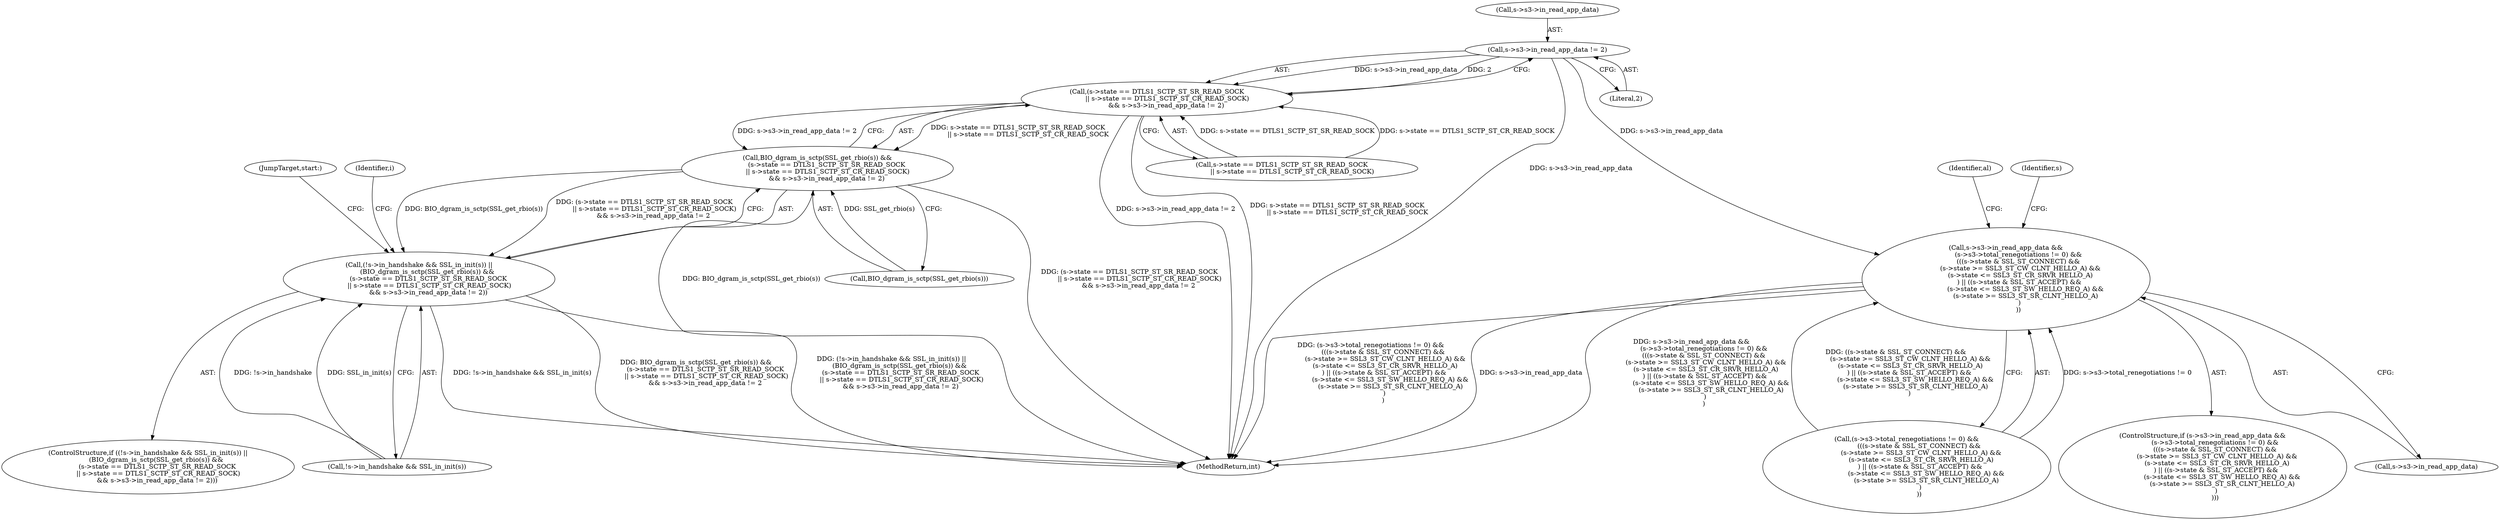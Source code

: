 digraph "0_openssl_e9bbefbf0f24c57645e7ad6a5a71ae649d18ac8e@API" {
"1000252" [label="(Call,s->s3->in_read_app_data != 2)"];
"1000240" [label="(Call,(s->state == DTLS1_SCTP_ST_SR_READ_SOCK\n          || s->state == DTLS1_SCTP_ST_CR_READ_SOCK)\n         && s->s3->in_read_app_data != 2)"];
"1000236" [label="(Call,BIO_dgram_is_sctp(SSL_get_rbio(s)) &&\n         (s->state == DTLS1_SCTP_ST_SR_READ_SOCK\n          || s->state == DTLS1_SCTP_ST_CR_READ_SOCK)\n         && s->s3->in_read_app_data != 2)"];
"1000228" [label="(Call,(!s->in_handshake && SSL_in_init(s)) ||\n        (BIO_dgram_is_sctp(SSL_get_rbio(s)) &&\n         (s->state == DTLS1_SCTP_ST_SR_READ_SOCK\n          || s->state == DTLS1_SCTP_ST_CR_READ_SOCK)\n         && s->s3->in_read_app_data != 2))"];
"1001741" [label="(Call,s->s3->in_read_app_data &&\n            (s->s3->total_renegotiations != 0) &&\n            (((s->state & SSL_ST_CONNECT) &&\n              (s->state >= SSL3_ST_CW_CLNT_HELLO_A) &&\n              (s->state <= SSL3_ST_CR_SRVR_HELLO_A)\n             ) || ((s->state & SSL_ST_ACCEPT) &&\n                   (s->state <= SSL3_ST_SW_HELLO_REQ_A) &&\n                   (s->state >= SSL3_ST_SR_CLNT_HELLO_A)\n             )\n            ))"];
"1000261" [label="(Identifier,i)"];
"1000252" [label="(Call,s->s3->in_read_app_data != 2)"];
"1000281" [label="(JumpTarget,start:)"];
"1001747" [label="(Call,(s->s3->total_renegotiations != 0) &&\n            (((s->state & SSL_ST_CONNECT) &&\n              (s->state >= SSL3_ST_CW_CLNT_HELLO_A) &&\n              (s->state <= SSL3_ST_CR_SRVR_HELLO_A)\n             ) || ((s->state & SSL_ST_ACCEPT) &&\n                   (s->state <= SSL3_ST_SW_HELLO_REQ_A) &&\n                   (s->state >= SSL3_ST_SR_CLNT_HELLO_A)\n             )\n            ))"];
"1000241" [label="(Call,s->state == DTLS1_SCTP_ST_SR_READ_SOCK\n          || s->state == DTLS1_SCTP_ST_CR_READ_SOCK)"];
"1000227" [label="(ControlStructure,if ((!s->in_handshake && SSL_in_init(s)) ||\n        (BIO_dgram_is_sctp(SSL_get_rbio(s)) &&\n         (s->state == DTLS1_SCTP_ST_SR_READ_SOCK\n          || s->state == DTLS1_SCTP_ST_CR_READ_SOCK)\n         && s->s3->in_read_app_data != 2)))"];
"1001740" [label="(ControlStructure,if (s->s3->in_read_app_data &&\n            (s->s3->total_renegotiations != 0) &&\n            (((s->state & SSL_ST_CONNECT) &&\n              (s->state >= SSL3_ST_CW_CLNT_HELLO_A) &&\n              (s->state <= SSL3_ST_CR_SRVR_HELLO_A)\n             ) || ((s->state & SSL_ST_ACCEPT) &&\n                   (s->state <= SSL3_ST_SW_HELLO_REQ_A) &&\n                   (s->state >= SSL3_ST_SR_CLNT_HELLO_A)\n             )\n            )))"];
"1001742" [label="(Call,s->s3->in_read_app_data)"];
"1000240" [label="(Call,(s->state == DTLS1_SCTP_ST_SR_READ_SOCK\n          || s->state == DTLS1_SCTP_ST_CR_READ_SOCK)\n         && s->s3->in_read_app_data != 2)"];
"1000253" [label="(Call,s->s3->in_read_app_data)"];
"1001819" [label="(MethodReturn,int)"];
"1000258" [label="(Literal,2)"];
"1000236" [label="(Call,BIO_dgram_is_sctp(SSL_get_rbio(s)) &&\n         (s->state == DTLS1_SCTP_ST_SR_READ_SOCK\n          || s->state == DTLS1_SCTP_ST_CR_READ_SOCK)\n         && s->s3->in_read_app_data != 2)"];
"1001741" [label="(Call,s->s3->in_read_app_data &&\n            (s->s3->total_renegotiations != 0) &&\n            (((s->state & SSL_ST_CONNECT) &&\n              (s->state >= SSL3_ST_CW_CLNT_HELLO_A) &&\n              (s->state <= SSL3_ST_CR_SRVR_HELLO_A)\n             ) || ((s->state & SSL_ST_ACCEPT) &&\n                   (s->state <= SSL3_ST_SW_HELLO_REQ_A) &&\n                   (s->state >= SSL3_ST_SR_CLNT_HELLO_A)\n             )\n            ))"];
"1001804" [label="(Identifier,al)"];
"1000229" [label="(Call,!s->in_handshake && SSL_in_init(s))"];
"1001794" [label="(Identifier,s)"];
"1000228" [label="(Call,(!s->in_handshake && SSL_in_init(s)) ||\n        (BIO_dgram_is_sctp(SSL_get_rbio(s)) &&\n         (s->state == DTLS1_SCTP_ST_SR_READ_SOCK\n          || s->state == DTLS1_SCTP_ST_CR_READ_SOCK)\n         && s->s3->in_read_app_data != 2))"];
"1000237" [label="(Call,BIO_dgram_is_sctp(SSL_get_rbio(s)))"];
"1000252" -> "1000240"  [label="AST: "];
"1000252" -> "1000258"  [label="CFG: "];
"1000253" -> "1000252"  [label="AST: "];
"1000258" -> "1000252"  [label="AST: "];
"1000240" -> "1000252"  [label="CFG: "];
"1000252" -> "1001819"  [label="DDG: s->s3->in_read_app_data"];
"1000252" -> "1000240"  [label="DDG: s->s3->in_read_app_data"];
"1000252" -> "1000240"  [label="DDG: 2"];
"1000252" -> "1001741"  [label="DDG: s->s3->in_read_app_data"];
"1000240" -> "1000236"  [label="AST: "];
"1000240" -> "1000241"  [label="CFG: "];
"1000241" -> "1000240"  [label="AST: "];
"1000236" -> "1000240"  [label="CFG: "];
"1000240" -> "1001819"  [label="DDG: s->s3->in_read_app_data != 2"];
"1000240" -> "1001819"  [label="DDG: s->state == DTLS1_SCTP_ST_SR_READ_SOCK\n          || s->state == DTLS1_SCTP_ST_CR_READ_SOCK"];
"1000240" -> "1000236"  [label="DDG: s->state == DTLS1_SCTP_ST_SR_READ_SOCK\n          || s->state == DTLS1_SCTP_ST_CR_READ_SOCK"];
"1000240" -> "1000236"  [label="DDG: s->s3->in_read_app_data != 2"];
"1000241" -> "1000240"  [label="DDG: s->state == DTLS1_SCTP_ST_SR_READ_SOCK"];
"1000241" -> "1000240"  [label="DDG: s->state == DTLS1_SCTP_ST_CR_READ_SOCK"];
"1000236" -> "1000228"  [label="AST: "];
"1000236" -> "1000237"  [label="CFG: "];
"1000237" -> "1000236"  [label="AST: "];
"1000228" -> "1000236"  [label="CFG: "];
"1000236" -> "1001819"  [label="DDG: BIO_dgram_is_sctp(SSL_get_rbio(s))"];
"1000236" -> "1001819"  [label="DDG: (s->state == DTLS1_SCTP_ST_SR_READ_SOCK\n          || s->state == DTLS1_SCTP_ST_CR_READ_SOCK)\n         && s->s3->in_read_app_data != 2"];
"1000236" -> "1000228"  [label="DDG: BIO_dgram_is_sctp(SSL_get_rbio(s))"];
"1000236" -> "1000228"  [label="DDG: (s->state == DTLS1_SCTP_ST_SR_READ_SOCK\n          || s->state == DTLS1_SCTP_ST_CR_READ_SOCK)\n         && s->s3->in_read_app_data != 2"];
"1000237" -> "1000236"  [label="DDG: SSL_get_rbio(s)"];
"1000228" -> "1000227"  [label="AST: "];
"1000228" -> "1000229"  [label="CFG: "];
"1000229" -> "1000228"  [label="AST: "];
"1000261" -> "1000228"  [label="CFG: "];
"1000281" -> "1000228"  [label="CFG: "];
"1000228" -> "1001819"  [label="DDG: BIO_dgram_is_sctp(SSL_get_rbio(s)) &&\n         (s->state == DTLS1_SCTP_ST_SR_READ_SOCK\n          || s->state == DTLS1_SCTP_ST_CR_READ_SOCK)\n         && s->s3->in_read_app_data != 2"];
"1000228" -> "1001819"  [label="DDG: (!s->in_handshake && SSL_in_init(s)) ||\n        (BIO_dgram_is_sctp(SSL_get_rbio(s)) &&\n         (s->state == DTLS1_SCTP_ST_SR_READ_SOCK\n          || s->state == DTLS1_SCTP_ST_CR_READ_SOCK)\n         && s->s3->in_read_app_data != 2)"];
"1000228" -> "1001819"  [label="DDG: !s->in_handshake && SSL_in_init(s)"];
"1000229" -> "1000228"  [label="DDG: !s->in_handshake"];
"1000229" -> "1000228"  [label="DDG: SSL_in_init(s)"];
"1001741" -> "1001740"  [label="AST: "];
"1001741" -> "1001742"  [label="CFG: "];
"1001741" -> "1001747"  [label="CFG: "];
"1001742" -> "1001741"  [label="AST: "];
"1001747" -> "1001741"  [label="AST: "];
"1001794" -> "1001741"  [label="CFG: "];
"1001804" -> "1001741"  [label="CFG: "];
"1001741" -> "1001819"  [label="DDG: (s->s3->total_renegotiations != 0) &&\n            (((s->state & SSL_ST_CONNECT) &&\n              (s->state >= SSL3_ST_CW_CLNT_HELLO_A) &&\n              (s->state <= SSL3_ST_CR_SRVR_HELLO_A)\n             ) || ((s->state & SSL_ST_ACCEPT) &&\n                   (s->state <= SSL3_ST_SW_HELLO_REQ_A) &&\n                   (s->state >= SSL3_ST_SR_CLNT_HELLO_A)\n             )\n            )"];
"1001741" -> "1001819"  [label="DDG: s->s3->in_read_app_data"];
"1001741" -> "1001819"  [label="DDG: s->s3->in_read_app_data &&\n            (s->s3->total_renegotiations != 0) &&\n            (((s->state & SSL_ST_CONNECT) &&\n              (s->state >= SSL3_ST_CW_CLNT_HELLO_A) &&\n              (s->state <= SSL3_ST_CR_SRVR_HELLO_A)\n             ) || ((s->state & SSL_ST_ACCEPT) &&\n                   (s->state <= SSL3_ST_SW_HELLO_REQ_A) &&\n                   (s->state >= SSL3_ST_SR_CLNT_HELLO_A)\n             )\n            )"];
"1001747" -> "1001741"  [label="DDG: s->s3->total_renegotiations != 0"];
"1001747" -> "1001741"  [label="DDG: ((s->state & SSL_ST_CONNECT) &&\n              (s->state >= SSL3_ST_CW_CLNT_HELLO_A) &&\n              (s->state <= SSL3_ST_CR_SRVR_HELLO_A)\n             ) || ((s->state & SSL_ST_ACCEPT) &&\n                   (s->state <= SSL3_ST_SW_HELLO_REQ_A) &&\n                   (s->state >= SSL3_ST_SR_CLNT_HELLO_A)\n             )"];
}
